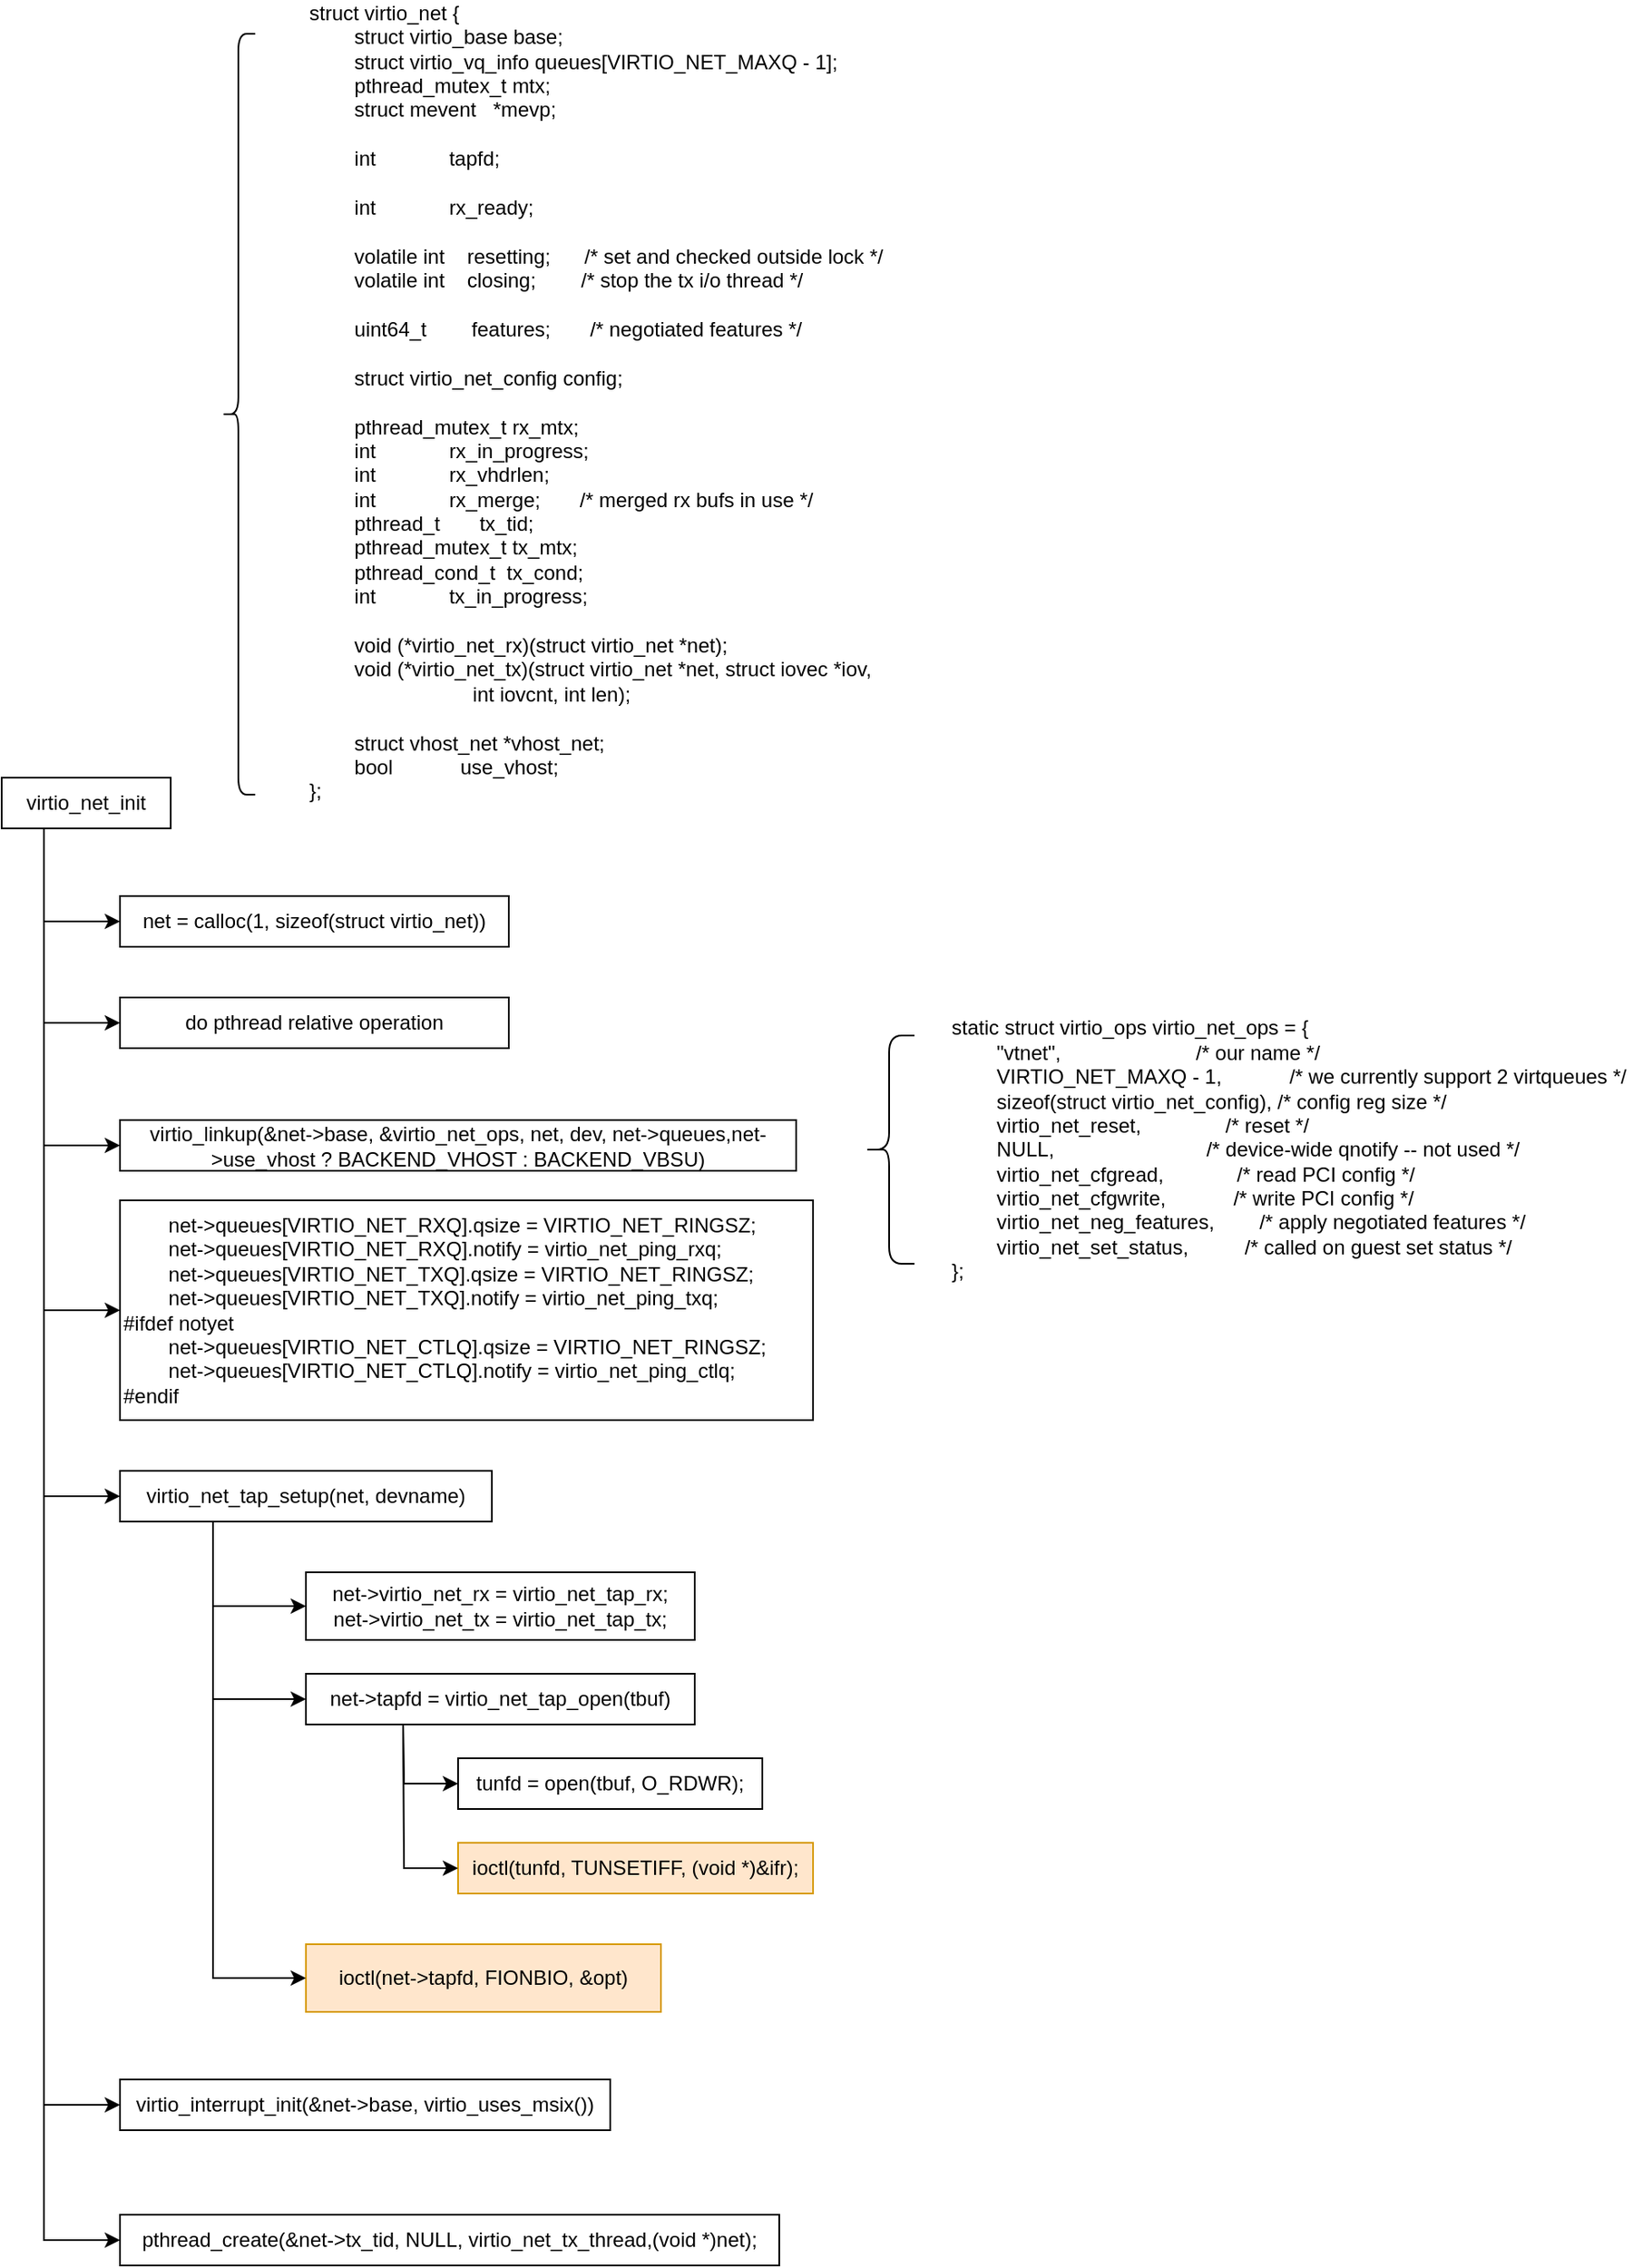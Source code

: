 <mxfile version="16.2.4" type="github">
  <diagram id="KWUQa78Vd3lR5urpS75q" name="第 1 页">
    <mxGraphModel dx="1483" dy="2060" grid="1" gridSize="10" guides="1" tooltips="1" connect="1" arrows="1" fold="1" page="1" pageScale="1" pageWidth="827" pageHeight="1169" math="0" shadow="0">
      <root>
        <mxCell id="0" />
        <mxCell id="1" parent="0" />
        <mxCell id="0QqFH8Gw2swg9hfUQbTv-2" value="virtio_net_init" style="rounded=0;whiteSpace=wrap;html=1;" parent="1" vertex="1">
          <mxGeometry x="70" y="40" width="100" height="30" as="geometry" />
        </mxCell>
        <mxCell id="0QqFH8Gw2swg9hfUQbTv-3" value="virtio_linkup(&amp;amp;net-&amp;gt;base, &amp;amp;virtio_net_ops, net, dev, net-&amp;gt;queues,net-&amp;gt;use_vhost ? BACKEND_VHOST : BACKEND_VBSU)" style="whiteSpace=wrap;html=1;" parent="1" vertex="1">
          <mxGeometry x="140" y="242.5" width="400" height="30" as="geometry" />
        </mxCell>
        <mxCell id="0QqFH8Gw2swg9hfUQbTv-6" value="" style="edgeStyle=elbowEdgeStyle;elbow=horizontal;endArrow=classic;html=1;rounded=0;entryX=0;entryY=0.5;entryDx=0;entryDy=0;exitX=0.25;exitY=1;exitDx=0;exitDy=0;" parent="1" source="0QqFH8Gw2swg9hfUQbTv-2" target="0QqFH8Gw2swg9hfUQbTv-3" edge="1">
          <mxGeometry width="50" height="50" relative="1" as="geometry">
            <mxPoint x="50" y="150" as="sourcePoint" />
            <mxPoint x="100" y="100" as="targetPoint" />
            <Array as="points">
              <mxPoint x="95" y="90" />
            </Array>
          </mxGeometry>
        </mxCell>
        <mxCell id="0QqFH8Gw2swg9hfUQbTv-7" value="&lt;div&gt;static struct virtio_ops virtio_net_ops = {&lt;/div&gt;&lt;div&gt;&amp;nbsp; &amp;nbsp; &amp;nbsp; &amp;nbsp; &quot;vtnet&quot;,&amp;nbsp; &amp;nbsp; &amp;nbsp; &amp;nbsp; &amp;nbsp; &amp;nbsp; &amp;nbsp; &amp;nbsp; &amp;nbsp; &amp;nbsp; &amp;nbsp; &amp;nbsp; /* our name */&lt;/div&gt;&lt;div&gt;&amp;nbsp; &amp;nbsp; &amp;nbsp; &amp;nbsp; VIRTIO_NET_MAXQ - 1,&amp;nbsp; &amp;nbsp; &amp;nbsp; &amp;nbsp; &amp;nbsp; &amp;nbsp; /* we currently support 2 virtqueues */&lt;/div&gt;&lt;div&gt;&amp;nbsp; &amp;nbsp; &amp;nbsp; &amp;nbsp; sizeof(struct virtio_net_config), /* config reg size */&lt;/div&gt;&lt;div&gt;&amp;nbsp; &amp;nbsp; &amp;nbsp; &amp;nbsp; virtio_net_reset,&amp;nbsp; &amp;nbsp; &amp;nbsp; &amp;nbsp; &amp;nbsp; &amp;nbsp; &amp;nbsp; &amp;nbsp;/* reset */&lt;/div&gt;&lt;div&gt;&amp;nbsp; &amp;nbsp; &amp;nbsp; &amp;nbsp; NULL,&amp;nbsp; &amp;nbsp; &amp;nbsp; &amp;nbsp; &amp;nbsp; &amp;nbsp; &amp;nbsp; &amp;nbsp; &amp;nbsp; &amp;nbsp; &amp;nbsp; &amp;nbsp; &amp;nbsp; &amp;nbsp;/* device-wide qnotify -- not used */&lt;/div&gt;&lt;div&gt;&amp;nbsp; &amp;nbsp; &amp;nbsp; &amp;nbsp; virtio_net_cfgread,&amp;nbsp; &amp;nbsp; &amp;nbsp; &amp;nbsp; &amp;nbsp; &amp;nbsp; &amp;nbsp;/* read PCI config */&lt;/div&gt;&lt;div&gt;&amp;nbsp; &amp;nbsp; &amp;nbsp; &amp;nbsp; virtio_net_cfgwrite,&amp;nbsp; &amp;nbsp; &amp;nbsp; &amp;nbsp; &amp;nbsp; &amp;nbsp; /* write PCI config */&lt;/div&gt;&lt;div&gt;&amp;nbsp; &amp;nbsp; &amp;nbsp; &amp;nbsp; virtio_net_neg_features,&amp;nbsp; &amp;nbsp; &amp;nbsp; &amp;nbsp; /* apply negotiated features */&lt;/div&gt;&lt;div&gt;&amp;nbsp; &amp;nbsp; &amp;nbsp; &amp;nbsp; virtio_net_set_status,&amp;nbsp; &amp;nbsp; &amp;nbsp; &amp;nbsp; &amp;nbsp; /* called on guest set status */&lt;/div&gt;&lt;div&gt;};&lt;/div&gt;" style="text;html=1;align=left;verticalAlign=middle;resizable=0;points=[];autosize=1;strokeColor=none;fillColor=none;" parent="1" vertex="1">
          <mxGeometry x="630" y="180" width="410" height="160" as="geometry" />
        </mxCell>
        <mxCell id="0QqFH8Gw2swg9hfUQbTv-8" value="" style="shape=curlyBracket;whiteSpace=wrap;html=1;rounded=1;size=0.5;" parent="1" vertex="1">
          <mxGeometry x="580" y="192.5" width="30" height="135" as="geometry" />
        </mxCell>
        <mxCell id="0QqFH8Gw2swg9hfUQbTv-9" value="&lt;div&gt;struct virtio_net {&lt;/div&gt;&lt;div&gt;&amp;nbsp; &amp;nbsp; &amp;nbsp; &amp;nbsp; struct virtio_base base;&lt;/div&gt;&lt;div&gt;&amp;nbsp; &amp;nbsp; &amp;nbsp; &amp;nbsp; struct virtio_vq_info queues[VIRTIO_NET_MAXQ - 1];&lt;/div&gt;&lt;div&gt;&amp;nbsp; &amp;nbsp; &amp;nbsp; &amp;nbsp; pthread_mutex_t mtx;&lt;/div&gt;&lt;div&gt;&amp;nbsp; &amp;nbsp; &amp;nbsp; &amp;nbsp; struct mevent&amp;nbsp; &amp;nbsp;*mevp;&lt;/div&gt;&lt;div&gt;&lt;br&gt;&lt;/div&gt;&lt;div&gt;&amp;nbsp; &amp;nbsp; &amp;nbsp; &amp;nbsp; int&amp;nbsp; &amp;nbsp; &amp;nbsp; &amp;nbsp; &amp;nbsp; &amp;nbsp; &amp;nbsp;tapfd;&lt;/div&gt;&lt;div&gt;&lt;br&gt;&lt;/div&gt;&lt;div&gt;&amp;nbsp; &amp;nbsp; &amp;nbsp; &amp;nbsp; int&amp;nbsp; &amp;nbsp; &amp;nbsp; &amp;nbsp; &amp;nbsp; &amp;nbsp; &amp;nbsp;rx_ready;&lt;/div&gt;&lt;div&gt;&lt;br&gt;&lt;/div&gt;&lt;div&gt;&amp;nbsp; &amp;nbsp; &amp;nbsp; &amp;nbsp; volatile int&amp;nbsp; &amp;nbsp; resetting;&amp;nbsp; &amp;nbsp; &amp;nbsp; /* set and checked outside lock */&lt;/div&gt;&lt;div&gt;&amp;nbsp; &amp;nbsp; &amp;nbsp; &amp;nbsp; volatile int&amp;nbsp; &amp;nbsp; closing;&amp;nbsp; &amp;nbsp; &amp;nbsp; &amp;nbsp; /* stop the tx i/o thread */&lt;/div&gt;&lt;div&gt;&lt;br&gt;&lt;/div&gt;&lt;div&gt;&amp;nbsp; &amp;nbsp; &amp;nbsp; &amp;nbsp; uint64_t&amp;nbsp; &amp;nbsp; &amp;nbsp; &amp;nbsp; features;&amp;nbsp; &amp;nbsp; &amp;nbsp; &amp;nbsp;/* negotiated features */&lt;/div&gt;&lt;div&gt;&lt;br&gt;&lt;/div&gt;&lt;div&gt;&amp;nbsp; &amp;nbsp; &amp;nbsp; &amp;nbsp; struct virtio_net_config config;&lt;/div&gt;&lt;div&gt;&lt;br&gt;&lt;/div&gt;&lt;div&gt;&amp;nbsp; &amp;nbsp; &amp;nbsp; &amp;nbsp; pthread_mutex_t rx_mtx;&lt;/div&gt;&lt;div&gt;&amp;nbsp; &amp;nbsp; &amp;nbsp; &amp;nbsp; int&amp;nbsp; &amp;nbsp; &amp;nbsp; &amp;nbsp; &amp;nbsp; &amp;nbsp; &amp;nbsp;rx_in_progress;&lt;/div&gt;&lt;div&gt;&amp;nbsp; &amp;nbsp; &amp;nbsp; &amp;nbsp; int&amp;nbsp; &amp;nbsp; &amp;nbsp; &amp;nbsp; &amp;nbsp; &amp;nbsp; &amp;nbsp;rx_vhdrlen;&lt;/div&gt;&lt;div&gt;&amp;nbsp; &amp;nbsp; &amp;nbsp; &amp;nbsp; int&amp;nbsp; &amp;nbsp; &amp;nbsp; &amp;nbsp; &amp;nbsp; &amp;nbsp; &amp;nbsp;rx_merge;&amp;nbsp; &amp;nbsp; &amp;nbsp; &amp;nbsp;/* merged rx bufs in use */&lt;/div&gt;&lt;div&gt;&amp;nbsp; &amp;nbsp; &amp;nbsp; &amp;nbsp; pthread_t&amp;nbsp; &amp;nbsp; &amp;nbsp; &amp;nbsp;tx_tid;&lt;/div&gt;&lt;div&gt;&amp;nbsp; &amp;nbsp; &amp;nbsp; &amp;nbsp; pthread_mutex_t tx_mtx;&lt;/div&gt;&lt;div&gt;&amp;nbsp; &amp;nbsp; &amp;nbsp; &amp;nbsp; pthread_cond_t&amp;nbsp; tx_cond;&lt;/div&gt;&lt;div&gt;&amp;nbsp; &amp;nbsp; &amp;nbsp; &amp;nbsp; int&amp;nbsp; &amp;nbsp; &amp;nbsp; &amp;nbsp; &amp;nbsp; &amp;nbsp; &amp;nbsp;tx_in_progress;&lt;/div&gt;&lt;div&gt;&lt;br&gt;&lt;/div&gt;&lt;div&gt;&amp;nbsp; &amp;nbsp; &amp;nbsp; &amp;nbsp; void (*virtio_net_rx)(struct virtio_net *net);&lt;/div&gt;&lt;div&gt;&amp;nbsp; &amp;nbsp; &amp;nbsp; &amp;nbsp; void (*virtio_net_tx)(struct virtio_net *net, struct iovec *iov,&lt;/div&gt;&lt;div&gt;&amp;nbsp; &amp;nbsp; &amp;nbsp; &amp;nbsp; &amp;nbsp; &amp;nbsp; &amp;nbsp; &amp;nbsp; &amp;nbsp; &amp;nbsp; &amp;nbsp; &amp;nbsp; &amp;nbsp; &amp;nbsp; &amp;nbsp;int iovcnt, int len);&lt;/div&gt;&lt;div&gt;&lt;br&gt;&lt;/div&gt;&lt;div&gt;&amp;nbsp; &amp;nbsp; &amp;nbsp; &amp;nbsp; struct vhost_net *vhost_net;&lt;/div&gt;&lt;div&gt;&amp;nbsp; &amp;nbsp; &amp;nbsp; &amp;nbsp; bool&amp;nbsp; &amp;nbsp; &amp;nbsp; &amp;nbsp; &amp;nbsp; &amp;nbsp; use_vhost;&lt;/div&gt;&lt;div&gt;};&lt;/div&gt;&lt;div&gt;&lt;br&gt;&lt;/div&gt;" style="text;html=1;align=left;verticalAlign=middle;resizable=0;points=[];autosize=1;strokeColor=none;fillColor=none;" parent="1" vertex="1">
          <mxGeometry x="250" y="-415" width="350" height="480" as="geometry" />
        </mxCell>
        <mxCell id="0QqFH8Gw2swg9hfUQbTv-10" value="" style="shape=curlyBracket;whiteSpace=wrap;html=1;rounded=1;" parent="1" vertex="1">
          <mxGeometry x="200" y="-400" width="20" height="450" as="geometry" />
        </mxCell>
        <mxCell id="0QqFH8Gw2swg9hfUQbTv-11" value="net = calloc(1, sizeof(struct virtio_net))" style="whiteSpace=wrap;html=1;" parent="1" vertex="1">
          <mxGeometry x="140" y="110" width="230" height="30" as="geometry" />
        </mxCell>
        <mxCell id="0QqFH8Gw2swg9hfUQbTv-12" value="" style="endArrow=classic;html=1;rounded=0;entryX=0;entryY=0.5;entryDx=0;entryDy=0;exitX=0.25;exitY=1;exitDx=0;exitDy=0;" parent="1" source="0QqFH8Gw2swg9hfUQbTv-2" target="0QqFH8Gw2swg9hfUQbTv-11" edge="1">
          <mxGeometry width="50" height="50" relative="1" as="geometry">
            <mxPoint x="100" y="125" as="sourcePoint" />
            <mxPoint x="490" y="130" as="targetPoint" />
            <Array as="points">
              <mxPoint x="95" y="125" />
            </Array>
          </mxGeometry>
        </mxCell>
        <mxCell id="0QqFH8Gw2swg9hfUQbTv-13" value="do pthread relative operation" style="whiteSpace=wrap;html=1;" parent="1" vertex="1">
          <mxGeometry x="140" y="170" width="230" height="30" as="geometry" />
        </mxCell>
        <mxCell id="0QqFH8Gw2swg9hfUQbTv-14" value="" style="endArrow=classic;html=1;rounded=0;entryX=0;entryY=0.5;entryDx=0;entryDy=0;exitX=0.25;exitY=1;exitDx=0;exitDy=0;" parent="1" source="0QqFH8Gw2swg9hfUQbTv-2" target="0QqFH8Gw2swg9hfUQbTv-13" edge="1">
          <mxGeometry width="50" height="50" relative="1" as="geometry">
            <mxPoint x="180" y="260" as="sourcePoint" />
            <mxPoint x="230" y="210" as="targetPoint" />
            <Array as="points">
              <mxPoint x="95" y="185" />
            </Array>
          </mxGeometry>
        </mxCell>
        <mxCell id="0QqFH8Gw2swg9hfUQbTv-15" value="&lt;div&gt;&amp;nbsp; &amp;nbsp; &amp;nbsp; &amp;nbsp; net-&amp;gt;queues[VIRTIO_NET_RXQ].qsize = VIRTIO_NET_RINGSZ;&lt;/div&gt;&lt;div&gt;&amp;nbsp; &amp;nbsp; &amp;nbsp; &amp;nbsp; net-&amp;gt;queues[VIRTIO_NET_RXQ].notify = virtio_net_ping_rxq;&lt;/div&gt;&lt;div&gt;&amp;nbsp; &amp;nbsp; &amp;nbsp; &amp;nbsp; net-&amp;gt;queues[VIRTIO_NET_TXQ].qsize = VIRTIO_NET_RINGSZ;&lt;/div&gt;&lt;div&gt;&amp;nbsp; &amp;nbsp; &amp;nbsp; &amp;nbsp; net-&amp;gt;queues[VIRTIO_NET_TXQ].notify = virtio_net_ping_txq;&lt;/div&gt;&lt;div&gt;#ifdef notyet&lt;/div&gt;&lt;div&gt;&amp;nbsp; &amp;nbsp; &amp;nbsp; &amp;nbsp; net-&amp;gt;queues[VIRTIO_NET_CTLQ].qsize = VIRTIO_NET_RINGSZ;&lt;/div&gt;&lt;div&gt;&amp;nbsp; &amp;nbsp; &amp;nbsp; &amp;nbsp; net-&amp;gt;queues[VIRTIO_NET_CTLQ].notify = virtio_net_ping_ctlq;&lt;/div&gt;&lt;div&gt;#endif&lt;/div&gt;" style="whiteSpace=wrap;html=1;align=left;" parent="1" vertex="1">
          <mxGeometry x="140" y="290" width="410" height="130" as="geometry" />
        </mxCell>
        <mxCell id="0QqFH8Gw2swg9hfUQbTv-16" value="" style="endArrow=classic;html=1;rounded=0;entryX=0;entryY=0.5;entryDx=0;entryDy=0;exitX=0.25;exitY=1;exitDx=0;exitDy=0;" parent="1" source="0QqFH8Gw2swg9hfUQbTv-2" target="0QqFH8Gw2swg9hfUQbTv-15" edge="1">
          <mxGeometry width="50" height="50" relative="1" as="geometry">
            <mxPoint x="120" y="100" as="sourcePoint" />
            <mxPoint x="110" y="330" as="targetPoint" />
            <Array as="points">
              <mxPoint x="95" y="355" />
            </Array>
          </mxGeometry>
        </mxCell>
        <mxCell id="0QqFH8Gw2swg9hfUQbTv-17" value="virtio_net_tap_setup(net, devname)" style="whiteSpace=wrap;html=1;" parent="1" vertex="1">
          <mxGeometry x="140" y="450" width="220" height="30" as="geometry" />
        </mxCell>
        <mxCell id="0QqFH8Gw2swg9hfUQbTv-18" value="" style="endArrow=classic;html=1;rounded=0;entryX=0;entryY=0.5;entryDx=0;entryDy=0;exitX=0.25;exitY=1;exitDx=0;exitDy=0;" parent="1" source="0QqFH8Gw2swg9hfUQbTv-2" target="0QqFH8Gw2swg9hfUQbTv-17" edge="1">
          <mxGeometry width="50" height="50" relative="1" as="geometry">
            <mxPoint x="120" y="80" as="sourcePoint" />
            <mxPoint x="70" y="390" as="targetPoint" />
            <Array as="points">
              <mxPoint x="95" y="465" />
            </Array>
          </mxGeometry>
        </mxCell>
        <mxCell id="0QqFH8Gw2swg9hfUQbTv-19" value="net-&amp;gt;virtio_net_rx = virtio_net_tap_rx;&lt;br&gt;net-&amp;gt;virtio_net_tx = virtio_net_tap_tx;" style="whiteSpace=wrap;html=1;" parent="1" vertex="1">
          <mxGeometry x="250" y="510" width="230" height="40" as="geometry" />
        </mxCell>
        <mxCell id="0QqFH8Gw2swg9hfUQbTv-20" value="" style="endArrow=classic;html=1;rounded=0;entryX=0;entryY=0.5;entryDx=0;entryDy=0;exitX=0.25;exitY=1;exitDx=0;exitDy=0;" parent="1" source="0QqFH8Gw2swg9hfUQbTv-17" target="0QqFH8Gw2swg9hfUQbTv-19" edge="1">
          <mxGeometry width="50" height="50" relative="1" as="geometry">
            <mxPoint x="110" y="550" as="sourcePoint" />
            <mxPoint x="160" y="500" as="targetPoint" />
            <Array as="points">
              <mxPoint x="195" y="530" />
            </Array>
          </mxGeometry>
        </mxCell>
        <mxCell id="0QqFH8Gw2swg9hfUQbTv-21" value="net-&amp;gt;tapfd = virtio_net_tap_open(tbuf)" style="whiteSpace=wrap;html=1;" parent="1" vertex="1">
          <mxGeometry x="250" y="570" width="230" height="30" as="geometry" />
        </mxCell>
        <mxCell id="0QqFH8Gw2swg9hfUQbTv-23" value="" style="endArrow=classic;html=1;rounded=0;entryX=0;entryY=0.5;entryDx=0;entryDy=0;exitX=0.25;exitY=1;exitDx=0;exitDy=0;" parent="1" source="0QqFH8Gw2swg9hfUQbTv-17" target="0QqFH8Gw2swg9hfUQbTv-21" edge="1">
          <mxGeometry width="50" height="50" relative="1" as="geometry">
            <mxPoint x="200" y="550" as="sourcePoint" />
            <mxPoint x="250" y="500" as="targetPoint" />
            <Array as="points">
              <mxPoint x="195" y="585" />
            </Array>
          </mxGeometry>
        </mxCell>
        <mxCell id="0QqFH8Gw2swg9hfUQbTv-24" value="tunfd = open(tbuf, O_RDWR);" style="whiteSpace=wrap;html=1;" parent="1" vertex="1">
          <mxGeometry x="340" y="620" width="180" height="30" as="geometry" />
        </mxCell>
        <mxCell id="0QqFH8Gw2swg9hfUQbTv-25" value="ioctl(tunfd, TUNSETIFF, (void *)&amp;amp;ifr);" style="whiteSpace=wrap;html=1;fillColor=#ffe6cc;strokeColor=#d79b00;" parent="1" vertex="1">
          <mxGeometry x="340" y="670" width="210" height="30" as="geometry" />
        </mxCell>
        <mxCell id="0QqFH8Gw2swg9hfUQbTv-26" value="" style="endArrow=classic;html=1;rounded=0;entryX=0;entryY=0.5;entryDx=0;entryDy=0;exitX=0.25;exitY=1;exitDx=0;exitDy=0;" parent="1" source="0QqFH8Gw2swg9hfUQbTv-21" target="0QqFH8Gw2swg9hfUQbTv-24" edge="1">
          <mxGeometry width="50" height="50" relative="1" as="geometry">
            <mxPoint x="225" y="690" as="sourcePoint" />
            <mxPoint x="275" y="640" as="targetPoint" />
            <Array as="points">
              <mxPoint x="308" y="635" />
            </Array>
          </mxGeometry>
        </mxCell>
        <mxCell id="0QqFH8Gw2swg9hfUQbTv-27" value="" style="endArrow=classic;html=1;rounded=0;entryX=0;entryY=0.5;entryDx=0;entryDy=0;exitX=0.25;exitY=1;exitDx=0;exitDy=0;" parent="1" source="0QqFH8Gw2swg9hfUQbTv-21" target="0QqFH8Gw2swg9hfUQbTv-25" edge="1">
          <mxGeometry width="50" height="50" relative="1" as="geometry">
            <mxPoint x="450" y="600" as="sourcePoint" />
            <mxPoint x="500" y="550" as="targetPoint" />
            <Array as="points">
              <mxPoint x="308" y="685" />
            </Array>
          </mxGeometry>
        </mxCell>
        <mxCell id="0QqFH8Gw2swg9hfUQbTv-28" value="ioctl(net-&amp;gt;tapfd, FIONBIO, &amp;amp;opt)" style="whiteSpace=wrap;html=1;fillColor=#ffe6cc;strokeColor=#d79b00;" parent="1" vertex="1">
          <mxGeometry x="250" y="730" width="210" height="40" as="geometry" />
        </mxCell>
        <mxCell id="0QqFH8Gw2swg9hfUQbTv-29" value="" style="endArrow=classic;html=1;rounded=0;entryX=0;entryY=0.5;entryDx=0;entryDy=0;exitX=0.25;exitY=1;exitDx=0;exitDy=0;" parent="1" source="0QqFH8Gw2swg9hfUQbTv-17" target="0QqFH8Gw2swg9hfUQbTv-28" edge="1">
          <mxGeometry width="50" height="50" relative="1" as="geometry">
            <mxPoint x="150" y="780" as="sourcePoint" />
            <mxPoint x="200" y="730" as="targetPoint" />
            <Array as="points">
              <mxPoint x="195" y="750" />
            </Array>
          </mxGeometry>
        </mxCell>
        <mxCell id="0QqFH8Gw2swg9hfUQbTv-30" value="virtio_interrupt_init(&amp;amp;net-&amp;gt;base, virtio_uses_msix())" style="whiteSpace=wrap;html=1;" parent="1" vertex="1">
          <mxGeometry x="140" y="810" width="290" height="30" as="geometry" />
        </mxCell>
        <mxCell id="0QqFH8Gw2swg9hfUQbTv-31" value="" style="endArrow=classic;html=1;rounded=0;entryX=0;entryY=0.5;entryDx=0;entryDy=0;exitX=0.25;exitY=1;exitDx=0;exitDy=0;" parent="1" source="0QqFH8Gw2swg9hfUQbTv-2" target="0QqFH8Gw2swg9hfUQbTv-30" edge="1">
          <mxGeometry width="50" height="50" relative="1" as="geometry">
            <mxPoint x="50" y="840" as="sourcePoint" />
            <mxPoint x="100" y="790" as="targetPoint" />
            <Array as="points">
              <mxPoint x="95" y="825" />
            </Array>
          </mxGeometry>
        </mxCell>
        <mxCell id="0QqFH8Gw2swg9hfUQbTv-32" value="pthread_create(&amp;amp;net-&amp;gt;tx_tid, NULL, virtio_net_tx_thread,(void *)net);" style="whiteSpace=wrap;html=1;" parent="1" vertex="1">
          <mxGeometry x="140" y="890" width="390" height="30" as="geometry" />
        </mxCell>
        <mxCell id="0QqFH8Gw2swg9hfUQbTv-33" value="" style="endArrow=classic;html=1;rounded=0;entryX=0;entryY=0.5;entryDx=0;entryDy=0;exitX=0.25;exitY=1;exitDx=0;exitDy=0;" parent="1" source="0QqFH8Gw2swg9hfUQbTv-2" target="0QqFH8Gw2swg9hfUQbTv-32" edge="1">
          <mxGeometry width="50" height="50" relative="1" as="geometry">
            <mxPoint x="60" y="960" as="sourcePoint" />
            <mxPoint x="110" y="910" as="targetPoint" />
            <Array as="points">
              <mxPoint x="95" y="905" />
            </Array>
          </mxGeometry>
        </mxCell>
      </root>
    </mxGraphModel>
  </diagram>
</mxfile>
